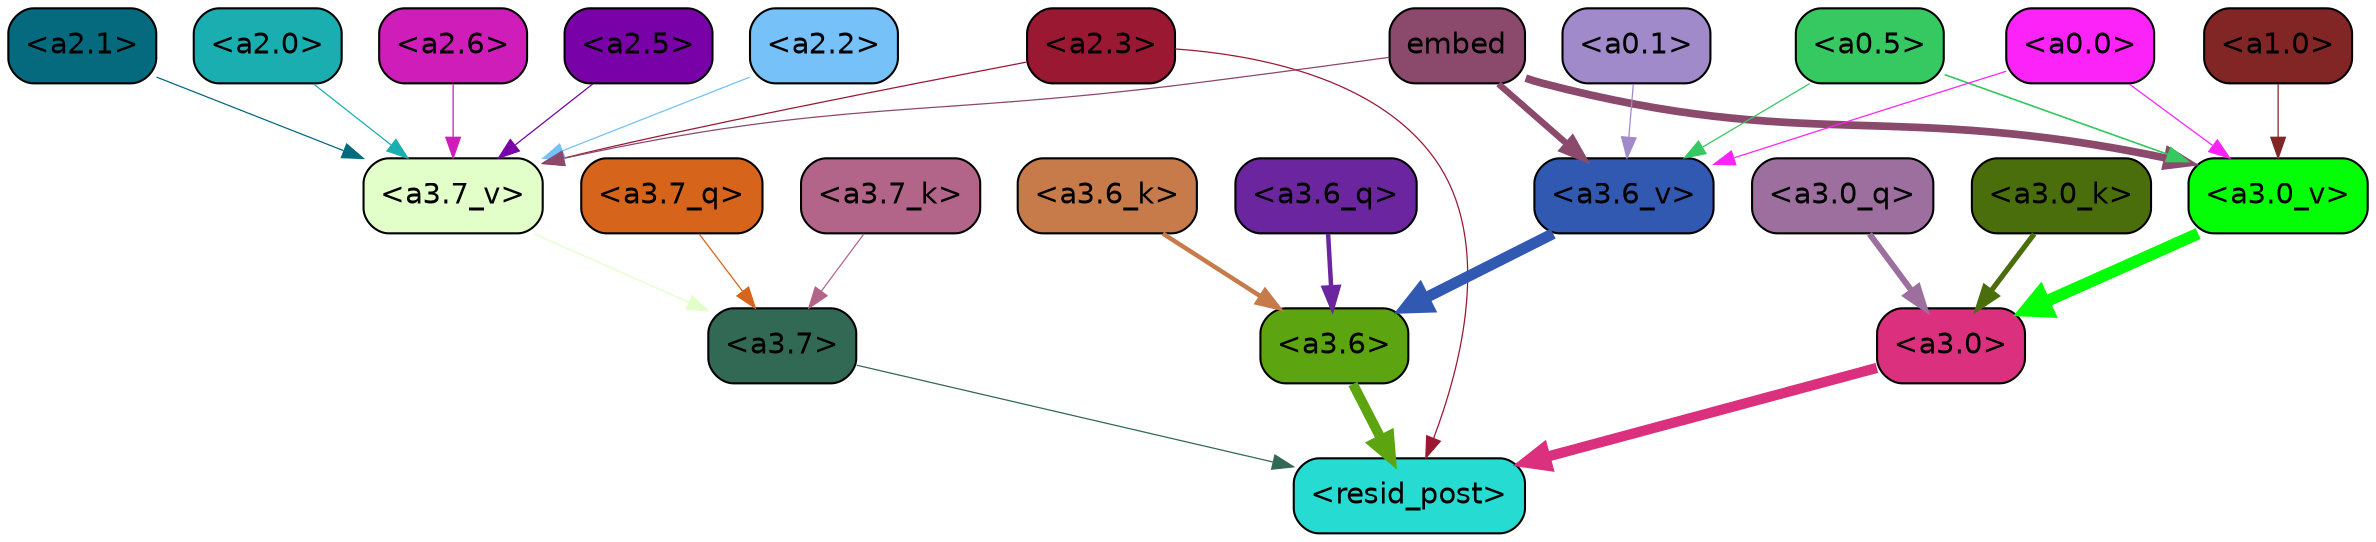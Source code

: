 strict digraph "" {
	graph [bgcolor=transparent,
		layout=dot,
		overlap=false,
		splines=true
	];
	"<a3.7>"	[color=black,
		fillcolor="#326955",
		fontname=Helvetica,
		shape=box,
		style="filled, rounded"];
	"<resid_post>"	[color=black,
		fillcolor="#26dcd2",
		fontname=Helvetica,
		shape=box,
		style="filled, rounded"];
	"<a3.7>" -> "<resid_post>"	[color="#326955",
		penwidth=0.6];
	"<a3.6>"	[color=black,
		fillcolor="#5da411",
		fontname=Helvetica,
		shape=box,
		style="filled, rounded"];
	"<a3.6>" -> "<resid_post>"	[color="#5da411",
		penwidth=4.752790808677673];
	"<a3.0>"	[color=black,
		fillcolor="#da307d",
		fontname=Helvetica,
		shape=box,
		style="filled, rounded"];
	"<a3.0>" -> "<resid_post>"	[color="#da307d",
		penwidth=4.897669434547424];
	"<a2.3>"	[color=black,
		fillcolor="#9b1833",
		fontname=Helvetica,
		shape=box,
		style="filled, rounded"];
	"<a2.3>" -> "<resid_post>"	[color="#9b1833",
		penwidth=0.6];
	"<a3.7_v>"	[color=black,
		fillcolor="#e2ffca",
		fontname=Helvetica,
		shape=box,
		style="filled, rounded"];
	"<a2.3>" -> "<a3.7_v>"	[color="#9b1833",
		penwidth=0.6];
	"<a3.7_q>"	[color=black,
		fillcolor="#d6641a",
		fontname=Helvetica,
		shape=box,
		style="filled, rounded"];
	"<a3.7_q>" -> "<a3.7>"	[color="#d6641a",
		penwidth=0.6];
	"<a3.6_q>"	[color=black,
		fillcolor="#6b269f",
		fontname=Helvetica,
		shape=box,
		style="filled, rounded"];
	"<a3.6_q>" -> "<a3.6>"	[color="#6b269f",
		penwidth=2.160832464694977];
	"<a3.0_q>"	[color=black,
		fillcolor="#9c6f9f",
		fontname=Helvetica,
		shape=box,
		style="filled, rounded"];
	"<a3.0_q>" -> "<a3.0>"	[color="#9c6f9f",
		penwidth=2.870753765106201];
	"<a3.7_k>"	[color=black,
		fillcolor="#b36589",
		fontname=Helvetica,
		shape=box,
		style="filled, rounded"];
	"<a3.7_k>" -> "<a3.7>"	[color="#b36589",
		penwidth=0.6];
	"<a3.6_k>"	[color=black,
		fillcolor="#c77b4b",
		fontname=Helvetica,
		shape=box,
		style="filled, rounded"];
	"<a3.6_k>" -> "<a3.6>"	[color="#c77b4b",
		penwidth=2.13908451795578];
	"<a3.0_k>"	[color=black,
		fillcolor="#496e0b",
		fontname=Helvetica,
		shape=box,
		style="filled, rounded"];
	"<a3.0_k>" -> "<a3.0>"	[color="#496e0b",
		penwidth=2.520303964614868];
	"<a3.7_v>" -> "<a3.7>"	[color="#e2ffca",
		penwidth=0.6];
	"<a3.6_v>"	[color=black,
		fillcolor="#3259b1",
		fontname=Helvetica,
		shape=box,
		style="filled, rounded"];
	"<a3.6_v>" -> "<a3.6>"	[color="#3259b1",
		penwidth=5.297133803367615];
	"<a3.0_v>"	[color=black,
		fillcolor="#03fe07",
		fontname=Helvetica,
		shape=box,
		style="filled, rounded"];
	"<a3.0_v>" -> "<a3.0>"	[color="#03fe07",
		penwidth=5.680712580680847];
	"<a2.6>"	[color=black,
		fillcolor="#ce1db8",
		fontname=Helvetica,
		shape=box,
		style="filled, rounded"];
	"<a2.6>" -> "<a3.7_v>"	[color="#ce1db8",
		penwidth=0.6];
	"<a2.5>"	[color=black,
		fillcolor="#7801a7",
		fontname=Helvetica,
		shape=box,
		style="filled, rounded"];
	"<a2.5>" -> "<a3.7_v>"	[color="#7801a7",
		penwidth=0.6];
	"<a2.2>"	[color=black,
		fillcolor="#75c1f8",
		fontname=Helvetica,
		shape=box,
		style="filled, rounded"];
	"<a2.2>" -> "<a3.7_v>"	[color="#75c1f8",
		penwidth=0.6];
	"<a2.1>"	[color=black,
		fillcolor="#056a7d",
		fontname=Helvetica,
		shape=box,
		style="filled, rounded"];
	"<a2.1>" -> "<a3.7_v>"	[color="#056a7d",
		penwidth=0.6];
	"<a2.0>"	[color=black,
		fillcolor="#1baeb1",
		fontname=Helvetica,
		shape=box,
		style="filled, rounded"];
	"<a2.0>" -> "<a3.7_v>"	[color="#1baeb1",
		penwidth=0.6];
	embed	[color=black,
		fillcolor="#8b496c",
		fontname=Helvetica,
		shape=box,
		style="filled, rounded"];
	embed -> "<a3.7_v>"	[color="#8b496c",
		penwidth=0.6];
	embed -> "<a3.6_v>"	[color="#8b496c",
		penwidth=3.0758190751075745];
	embed -> "<a3.0_v>"	[color="#8b496c",
		penwidth=3.6927278637886047];
	"<a0.5>"	[color=black,
		fillcolor="#36c861",
		fontname=Helvetica,
		shape=box,
		style="filled, rounded"];
	"<a0.5>" -> "<a3.6_v>"	[color="#36c861",
		penwidth=0.6];
	"<a0.5>" -> "<a3.0_v>"	[color="#36c861",
		penwidth=0.8028683364391327];
	"<a0.1>"	[color=black,
		fillcolor="#a08ac9",
		fontname=Helvetica,
		shape=box,
		style="filled, rounded"];
	"<a0.1>" -> "<a3.6_v>"	[color="#a08ac9",
		penwidth=0.6];
	"<a0.0>"	[color=black,
		fillcolor="#fc23f9",
		fontname=Helvetica,
		shape=box,
		style="filled, rounded"];
	"<a0.0>" -> "<a3.6_v>"	[color="#fc23f9",
		penwidth=0.6];
	"<a0.0>" -> "<a3.0_v>"	[color="#fc23f9",
		penwidth=0.6];
	"<a1.0>"	[color=black,
		fillcolor="#812525",
		fontname=Helvetica,
		shape=box,
		style="filled, rounded"];
	"<a1.0>" -> "<a3.0_v>"	[color="#812525",
		penwidth=0.6];
}
